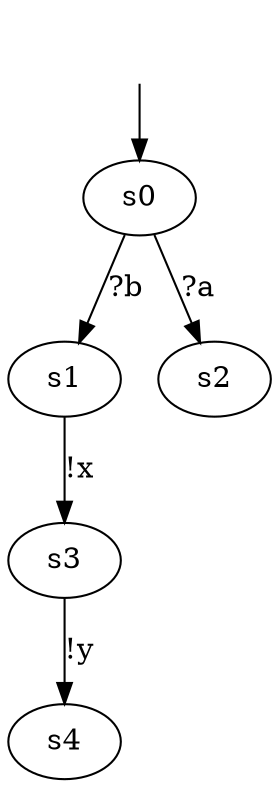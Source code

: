 digraph learnedModel {
s0 [label=s0];
s1 [label=s1];
s2 [label=s2];
s3 [label=s3];
s4 [label=s4];
s0 -> s2  [label="?a"];
s0 -> s1  [label="?b"];
s1 -> s3  [label="!x"];
s3 -> s4  [label="!y"];
__start0 [label="", shape=none];
__start0 -> s0  [label=""];
}
